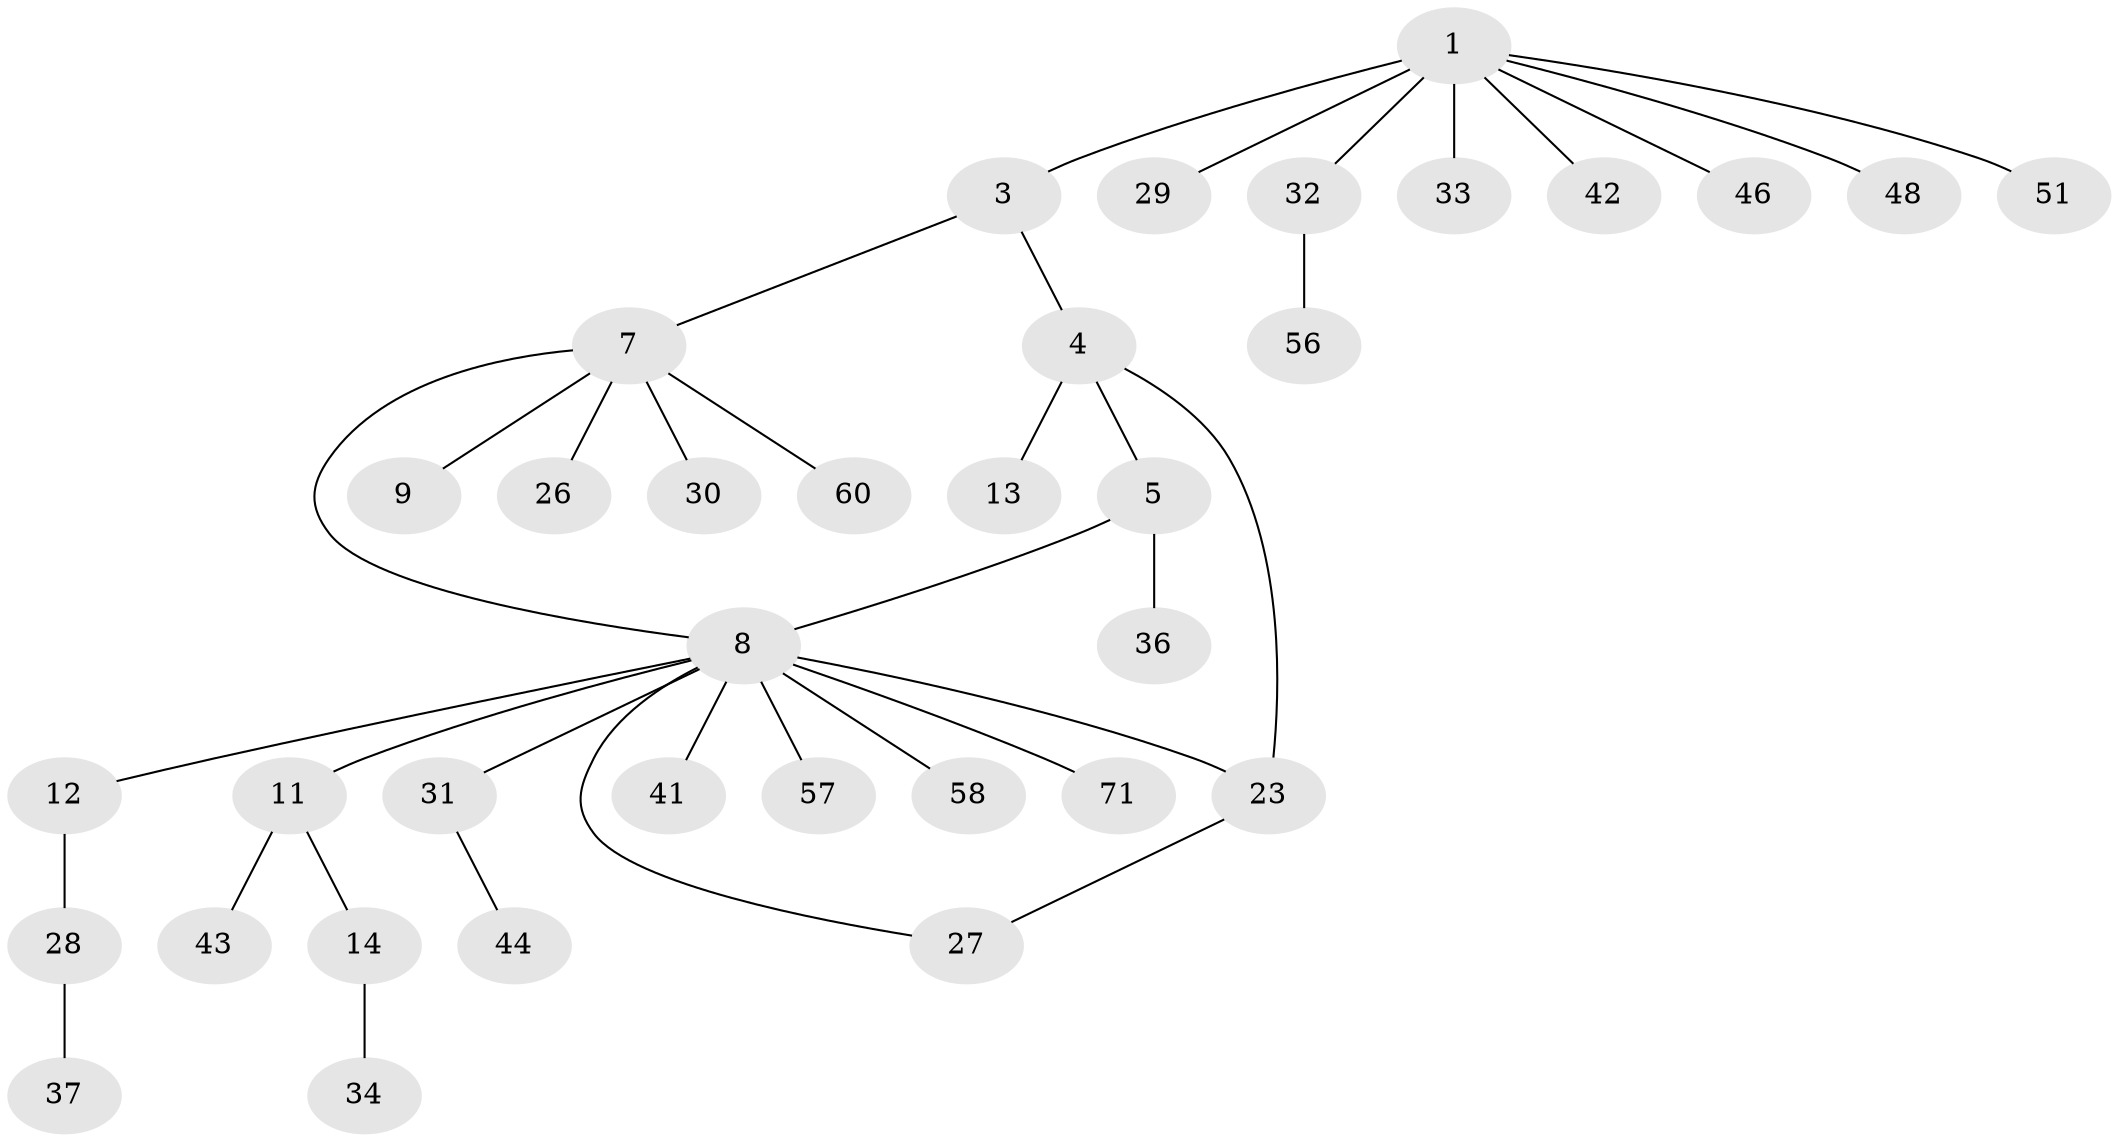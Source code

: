 // original degree distribution, {4: 0.056338028169014086, 5: 0.07042253521126761, 3: 0.16901408450704225, 2: 0.2535211267605634, 6: 0.014084507042253521, 1: 0.43661971830985913}
// Generated by graph-tools (version 1.1) at 2025/13/03/09/25 04:13:32]
// undirected, 35 vertices, 37 edges
graph export_dot {
graph [start="1"]
  node [color=gray90,style=filled];
  1 [super="+2+22"];
  3 [super="+15+45"];
  4;
  5 [super="+6"];
  7 [super="+16+10"];
  8 [super="+17+18"];
  9 [super="+19+54"];
  11 [super="+38"];
  12 [super="+21"];
  13;
  14;
  23 [super="+52"];
  26;
  27;
  28;
  29;
  30 [super="+63"];
  31;
  32 [super="+49"];
  33;
  34 [super="+35+47"];
  36;
  37;
  41 [super="+62"];
  42;
  43;
  44;
  46;
  48;
  51;
  56;
  57;
  58 [super="+61"];
  60 [super="+64"];
  71;
  1 -- 29;
  1 -- 33;
  1 -- 3 [weight=2];
  1 -- 51;
  1 -- 42;
  1 -- 32;
  1 -- 48;
  1 -- 46;
  3 -- 4;
  3 -- 7;
  4 -- 5;
  4 -- 13;
  4 -- 23;
  5 -- 36;
  5 -- 8;
  7 -- 9;
  7 -- 60;
  7 -- 26;
  7 -- 30;
  7 -- 8;
  8 -- 11;
  8 -- 12;
  8 -- 71;
  8 -- 41;
  8 -- 23;
  8 -- 57 [weight=2];
  8 -- 58;
  8 -- 27;
  8 -- 31;
  11 -- 14;
  11 -- 43;
  12 -- 28;
  14 -- 34;
  23 -- 27;
  28 -- 37;
  31 -- 44;
  32 -- 56;
}
